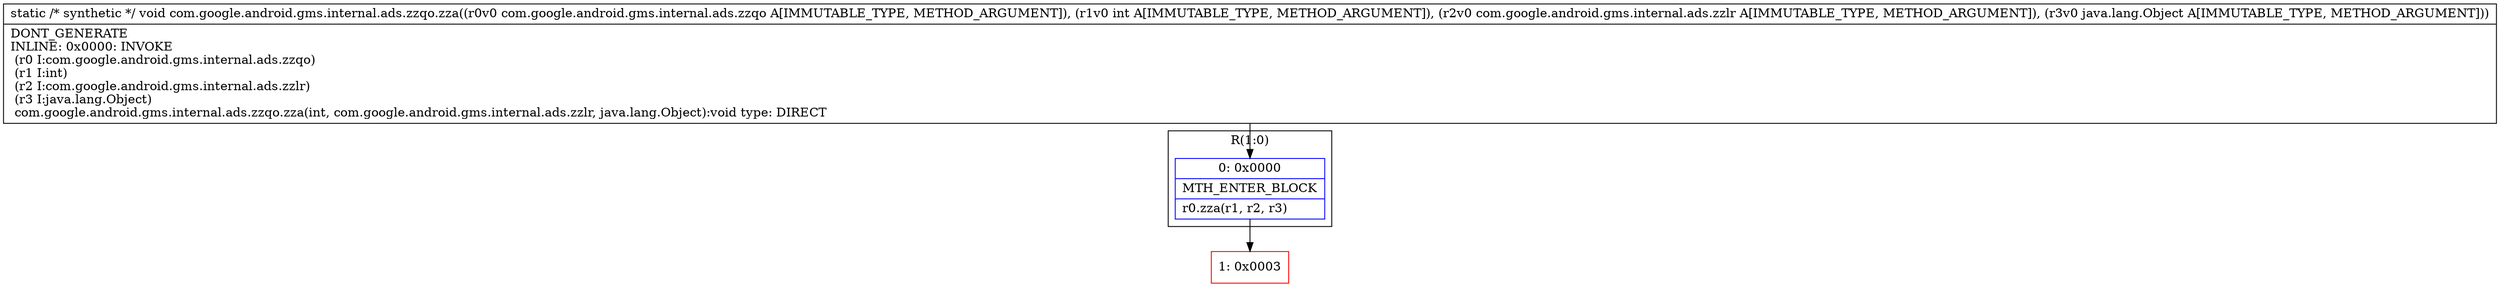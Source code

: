digraph "CFG forcom.google.android.gms.internal.ads.zzqo.zza(Lcom\/google\/android\/gms\/internal\/ads\/zzqo;ILcom\/google\/android\/gms\/internal\/ads\/zzlr;Ljava\/lang\/Object;)V" {
subgraph cluster_Region_1965650686 {
label = "R(1:0)";
node [shape=record,color=blue];
Node_0 [shape=record,label="{0\:\ 0x0000|MTH_ENTER_BLOCK\l|r0.zza(r1, r2, r3)\l}"];
}
Node_1 [shape=record,color=red,label="{1\:\ 0x0003}"];
MethodNode[shape=record,label="{static \/* synthetic *\/ void com.google.android.gms.internal.ads.zzqo.zza((r0v0 com.google.android.gms.internal.ads.zzqo A[IMMUTABLE_TYPE, METHOD_ARGUMENT]), (r1v0 int A[IMMUTABLE_TYPE, METHOD_ARGUMENT]), (r2v0 com.google.android.gms.internal.ads.zzlr A[IMMUTABLE_TYPE, METHOD_ARGUMENT]), (r3v0 java.lang.Object A[IMMUTABLE_TYPE, METHOD_ARGUMENT]))  | DONT_GENERATE\lINLINE: 0x0000: INVOKE  \l  (r0 I:com.google.android.gms.internal.ads.zzqo)\l  (r1 I:int)\l  (r2 I:com.google.android.gms.internal.ads.zzlr)\l  (r3 I:java.lang.Object)\l com.google.android.gms.internal.ads.zzqo.zza(int, com.google.android.gms.internal.ads.zzlr, java.lang.Object):void type: DIRECT\l}"];
MethodNode -> Node_0;
Node_0 -> Node_1;
}

